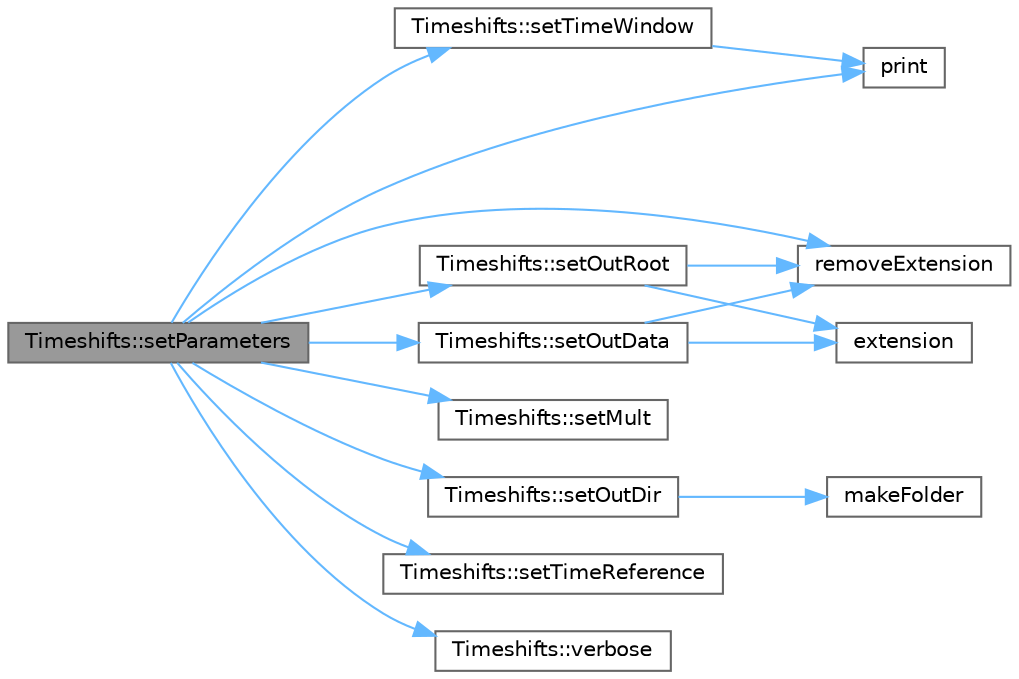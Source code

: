 digraph "Timeshifts::setParameters"
{
 // LATEX_PDF_SIZE
  bgcolor="transparent";
  edge [fontname=Helvetica,fontsize=10,labelfontname=Helvetica,labelfontsize=10];
  node [fontname=Helvetica,fontsize=10,shape=box,height=0.2,width=0.4];
  rankdir="LR";
  Node1 [id="Node000001",label="Timeshifts::setParameters",height=0.2,width=0.4,color="gray40", fillcolor="grey60", style="filled", fontcolor="black",tooltip="Use this method to setup the parameters from a string in order to calculate the timeshifts."];
  Node1 -> Node2 [id="edge1_Node000001_Node000002",color="steelblue1",style="solid",tooltip=" "];
  Node2 [id="Node000002",label="print",height=0.2,width=0.4,color="grey40", fillcolor="white", style="filled",URL="$print_8hpp.html#aaa2383e8fc7f8fa546f4376e1dd4c9b7",tooltip=" "];
  Node1 -> Node3 [id="edge2_Node000001_Node000003",color="steelblue1",style="solid",tooltip=" "];
  Node3 [id="Node000003",label="removeExtension",height=0.2,width=0.4,color="grey40", fillcolor="white", style="filled",URL="$files__functions_8hpp.html#a658fd83a6ed34994ff0742273a3cc358",tooltip=" "];
  Node1 -> Node4 [id="edge3_Node000001_Node000004",color="steelblue1",style="solid",tooltip=" "];
  Node4 [id="Node000004",label="Timeshifts::setMult",height=0.2,width=0.4,color="grey40", fillcolor="white", style="filled",URL="$class_timeshifts.html#a0c2b997cd74b8cf57dd59c13a7accc5a",tooltip="Set the multiplicity gate for the events used for coincidence timeshift calculation."];
  Node1 -> Node5 [id="edge4_Node000001_Node000005",color="steelblue1",style="solid",tooltip=" "];
  Node5 [id="Node000005",label="Timeshifts::setOutData",height=0.2,width=0.4,color="grey40", fillcolor="white", style="filled",URL="$class_timeshifts.html#ab877131bc1bd7394f55c3d46729ac9e6",tooltip="Set output file name of the timeshifts data."];
  Node5 -> Node6 [id="edge5_Node000005_Node000006",color="steelblue1",style="solid",tooltip=" "];
  Node6 [id="Node000006",label="extension",height=0.2,width=0.4,color="grey40", fillcolor="white", style="filled",URL="$files__functions_8hpp.html#a321abbd0681c4da012deaf49122389c5",tooltip=" "];
  Node5 -> Node3 [id="edge6_Node000005_Node000003",color="steelblue1",style="solid",tooltip=" "];
  Node1 -> Node7 [id="edge7_Node000001_Node000007",color="steelblue1",style="solid",tooltip=" "];
  Node7 [id="Node000007",label="Timeshifts::setOutDir",height=0.2,width=0.4,color="grey40", fillcolor="white", style="filled",URL="$class_timeshifts.html#a26367484f20648d7c3f5b3bbe5679ca8",tooltip="Set the output directory (full path);."];
  Node7 -> Node8 [id="edge8_Node000007_Node000008",color="steelblue1",style="solid",tooltip=" "];
  Node8 [id="Node000008",label="makeFolder",height=0.2,width=0.4,color="grey40", fillcolor="white", style="filled",URL="$files__functions_8hpp.html#acf60b8ed2e04f85068ce2ccdc1a67c2e",tooltip=" "];
  Node1 -> Node9 [id="edge9_Node000001_Node000009",color="steelblue1",style="solid",tooltip=" "];
  Node9 [id="Node000009",label="Timeshifts::setOutRoot",height=0.2,width=0.4,color="grey40", fillcolor="white", style="filled",URL="$class_timeshifts.html#aa9f0f8cc1d96a5408f233449767ef0f6",tooltip="Set output root file containing the raw and corrected time spectra."];
  Node9 -> Node6 [id="edge10_Node000009_Node000006",color="steelblue1",style="solid",tooltip=" "];
  Node9 -> Node3 [id="edge11_Node000009_Node000003",color="steelblue1",style="solid",tooltip=" "];
  Node1 -> Node10 [id="edge12_Node000001_Node000010",color="steelblue1",style="solid",tooltip=" "];
  Node10 [id="Node000010",label="Timeshifts::setTimeReference",height=0.2,width=0.4,color="grey40", fillcolor="white", style="filled",URL="$class_timeshifts.html#a71eba781a7171b625085dbf7991b2c42",tooltip="Set the time reference label."];
  Node1 -> Node11 [id="edge13_Node000001_Node000011",color="steelblue1",style="solid",tooltip=" "];
  Node11 [id="Node000011",label="Timeshifts::setTimeWindow",height=0.2,width=0.4,color="grey40", fillcolor="white", style="filled",URL="$class_timeshifts.html#ade2dc39c555c5973a27dd529c7d2a7f8",tooltip=" "];
  Node11 -> Node2 [id="edge14_Node000011_Node000002",color="steelblue1",style="solid",tooltip=" "];
  Node1 -> Node12 [id="edge15_Node000001_Node000012",color="steelblue1",style="solid",tooltip=" "];
  Node12 [id="Node000012",label="Timeshifts::verbose",height=0.2,width=0.4,color="grey40", fillcolor="white", style="filled",URL="$class_timeshifts.html#a1b6e129787ae7641ecbcb990f6e86bb9",tooltip="Set verbosity level."];
}

